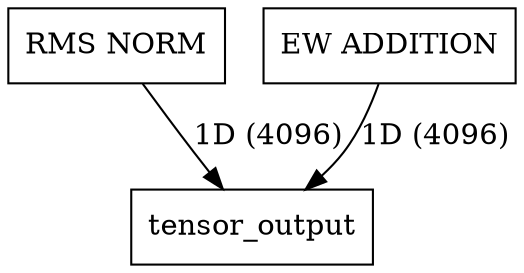 digraph G {
    node [shape=box];
    1 [label="RMS NORM"];
    1 -> tensor_output [label="1D (4096)"];
    2 [label="EW ADDITION"];
    2 -> tensor_output [label="1D (4096)"];
}
